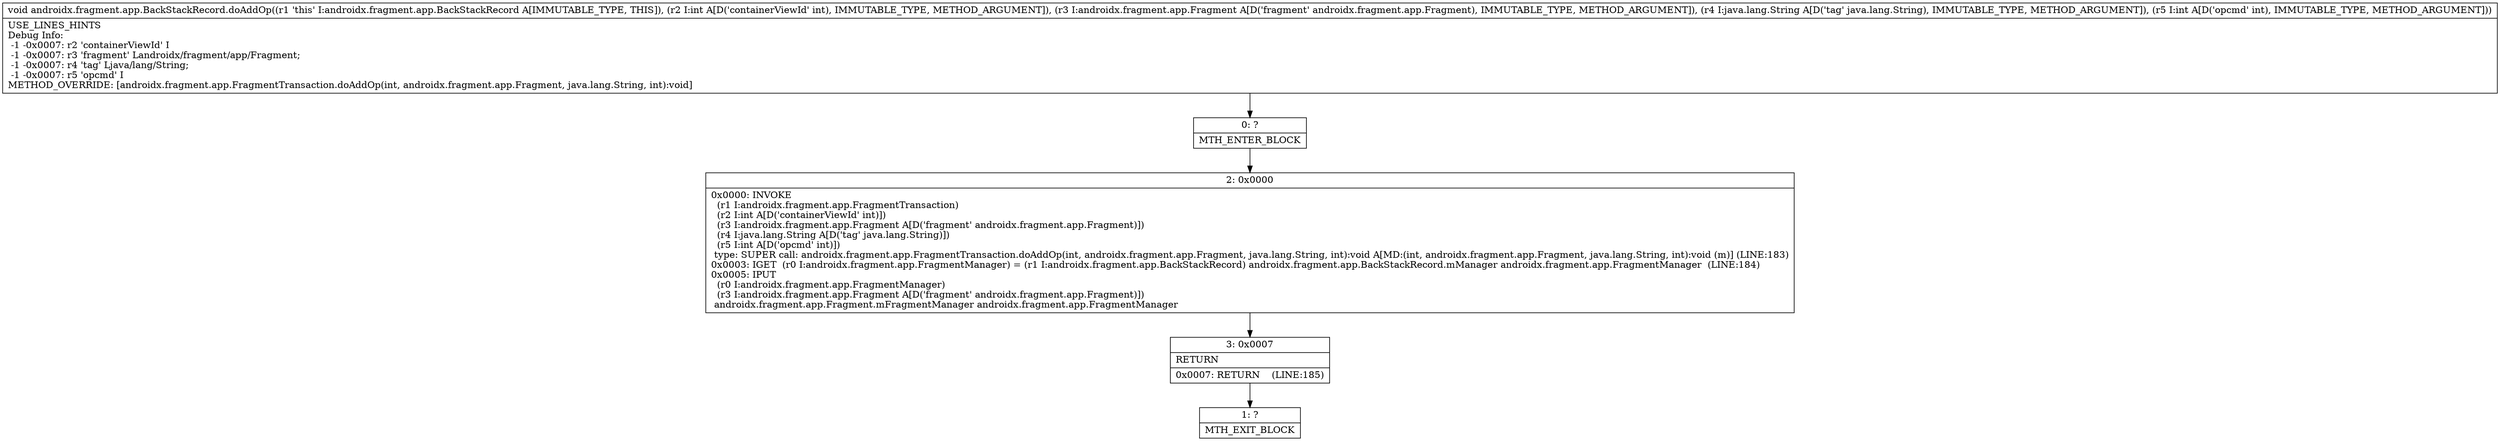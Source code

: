 digraph "CFG forandroidx.fragment.app.BackStackRecord.doAddOp(ILandroidx\/fragment\/app\/Fragment;Ljava\/lang\/String;I)V" {
Node_0 [shape=record,label="{0\:\ ?|MTH_ENTER_BLOCK\l}"];
Node_2 [shape=record,label="{2\:\ 0x0000|0x0000: INVOKE  \l  (r1 I:androidx.fragment.app.FragmentTransaction)\l  (r2 I:int A[D('containerViewId' int)])\l  (r3 I:androidx.fragment.app.Fragment A[D('fragment' androidx.fragment.app.Fragment)])\l  (r4 I:java.lang.String A[D('tag' java.lang.String)])\l  (r5 I:int A[D('opcmd' int)])\l type: SUPER call: androidx.fragment.app.FragmentTransaction.doAddOp(int, androidx.fragment.app.Fragment, java.lang.String, int):void A[MD:(int, androidx.fragment.app.Fragment, java.lang.String, int):void (m)] (LINE:183)\l0x0003: IGET  (r0 I:androidx.fragment.app.FragmentManager) = (r1 I:androidx.fragment.app.BackStackRecord) androidx.fragment.app.BackStackRecord.mManager androidx.fragment.app.FragmentManager  (LINE:184)\l0x0005: IPUT  \l  (r0 I:androidx.fragment.app.FragmentManager)\l  (r3 I:androidx.fragment.app.Fragment A[D('fragment' androidx.fragment.app.Fragment)])\l androidx.fragment.app.Fragment.mFragmentManager androidx.fragment.app.FragmentManager \l}"];
Node_3 [shape=record,label="{3\:\ 0x0007|RETURN\l|0x0007: RETURN    (LINE:185)\l}"];
Node_1 [shape=record,label="{1\:\ ?|MTH_EXIT_BLOCK\l}"];
MethodNode[shape=record,label="{void androidx.fragment.app.BackStackRecord.doAddOp((r1 'this' I:androidx.fragment.app.BackStackRecord A[IMMUTABLE_TYPE, THIS]), (r2 I:int A[D('containerViewId' int), IMMUTABLE_TYPE, METHOD_ARGUMENT]), (r3 I:androidx.fragment.app.Fragment A[D('fragment' androidx.fragment.app.Fragment), IMMUTABLE_TYPE, METHOD_ARGUMENT]), (r4 I:java.lang.String A[D('tag' java.lang.String), IMMUTABLE_TYPE, METHOD_ARGUMENT]), (r5 I:int A[D('opcmd' int), IMMUTABLE_TYPE, METHOD_ARGUMENT]))  | USE_LINES_HINTS\lDebug Info:\l  \-1 \-0x0007: r2 'containerViewId' I\l  \-1 \-0x0007: r3 'fragment' Landroidx\/fragment\/app\/Fragment;\l  \-1 \-0x0007: r4 'tag' Ljava\/lang\/String;\l  \-1 \-0x0007: r5 'opcmd' I\lMETHOD_OVERRIDE: [androidx.fragment.app.FragmentTransaction.doAddOp(int, androidx.fragment.app.Fragment, java.lang.String, int):void]\l}"];
MethodNode -> Node_0;Node_0 -> Node_2;
Node_2 -> Node_3;
Node_3 -> Node_1;
}

